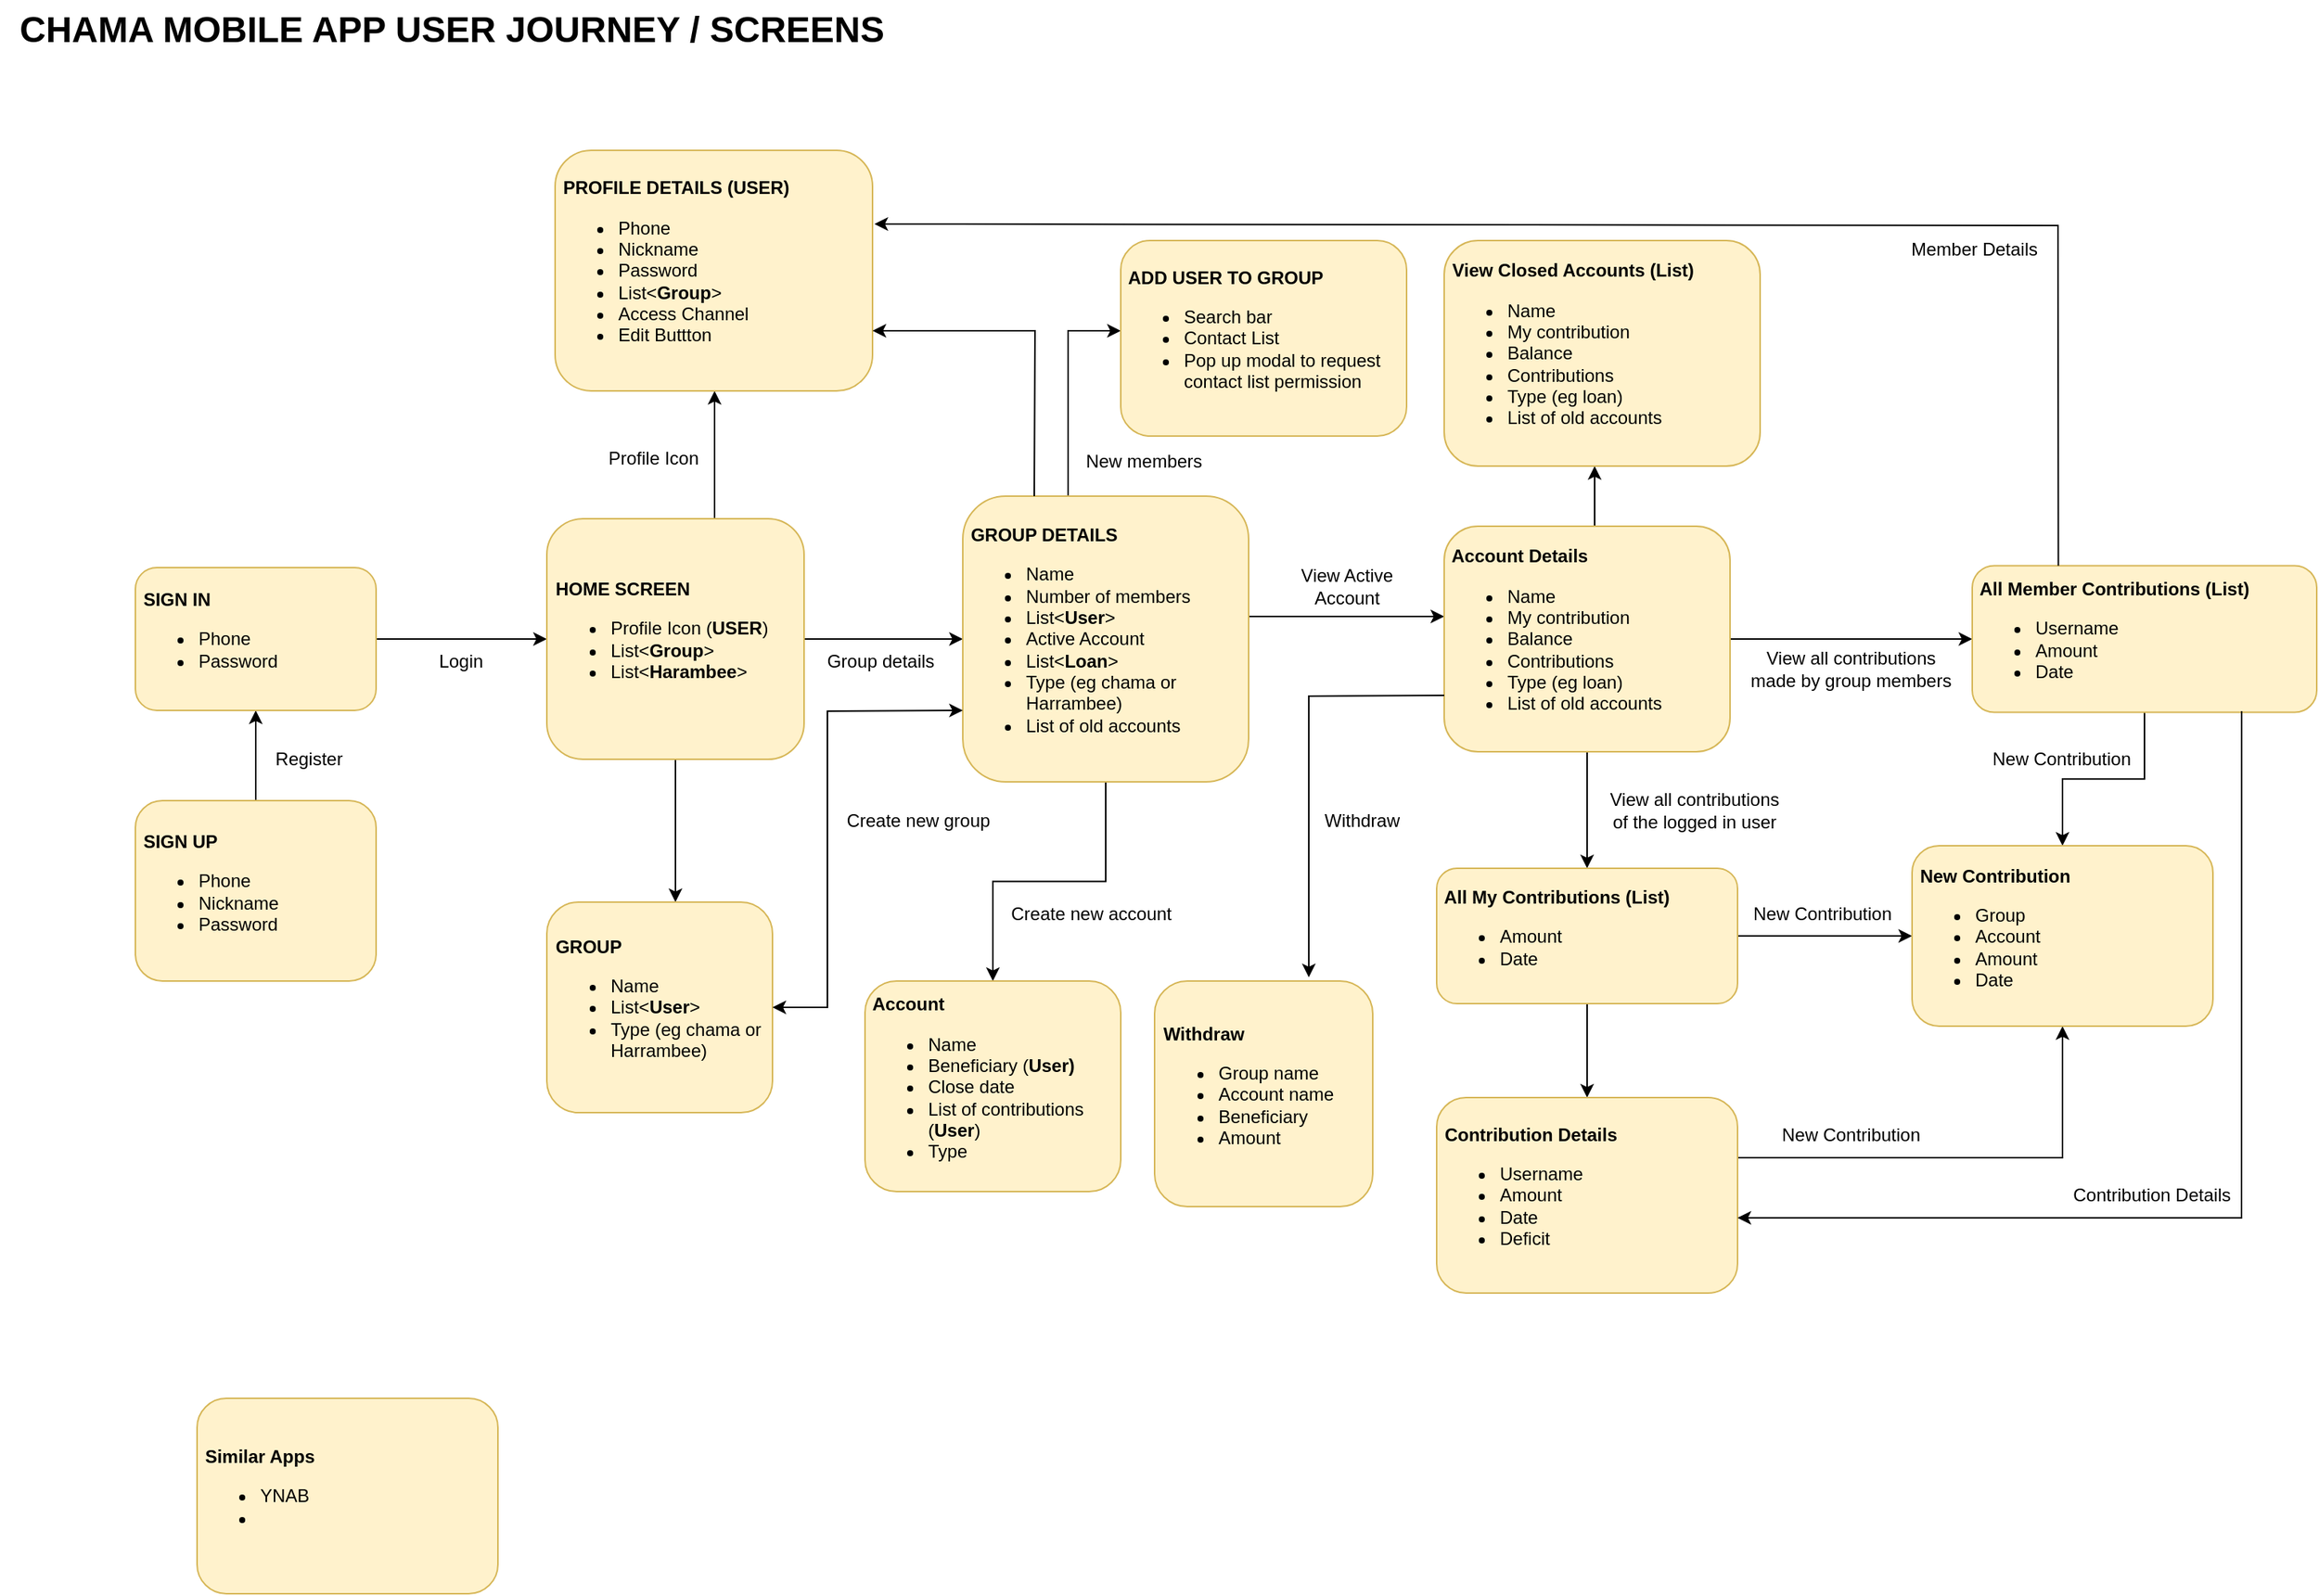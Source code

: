 <mxfile version="20.6.0" type="github">
  <diagram id="2BV5uHt9QHshFsC0gMmc" name="Page-1">
    <mxGraphModel dx="2407" dy="2196" grid="1" gridSize="10" guides="1" tooltips="1" connect="1" arrows="1" fold="1" page="1" pageScale="1" pageWidth="827" pageHeight="1169" math="0" shadow="0">
      <root>
        <mxCell id="0" />
        <mxCell id="1" parent="0" />
        <mxCell id="yJLdBiX0lWPD7A1_0H__-3" value="" style="edgeStyle=orthogonalEdgeStyle;rounded=0;orthogonalLoop=1;jettySize=auto;html=1;" edge="1" parent="1" source="yJLdBiX0lWPD7A1_0H__-1" target="yJLdBiX0lWPD7A1_0H__-2">
          <mxGeometry relative="1" as="geometry" />
        </mxCell>
        <mxCell id="yJLdBiX0lWPD7A1_0H__-24" value="" style="edgeStyle=orthogonalEdgeStyle;rounded=0;orthogonalLoop=1;jettySize=auto;html=1;fontSize=18;entryX=0.5;entryY=1;entryDx=0;entryDy=0;exitX=0.5;exitY=0;exitDx=0;exitDy=0;" edge="1" parent="1" source="yJLdBiX0lWPD7A1_0H__-23" target="yJLdBiX0lWPD7A1_0H__-1">
          <mxGeometry relative="1" as="geometry">
            <mxPoint x="140" y="522.5" as="sourcePoint" />
            <mxPoint x="90" y="472.5" as="targetPoint" />
          </mxGeometry>
        </mxCell>
        <mxCell id="yJLdBiX0lWPD7A1_0H__-1" value="&lt;blockquote style=&quot;margin: 0 0 0 40px; border: none; padding: 0px;&quot;&gt;&lt;/blockquote&gt;&lt;blockquote style=&quot;margin: 0 0 0 40px; border: none; padding: 0px;&quot;&gt;&lt;/blockquote&gt;&lt;b&gt;&lt;span style=&quot;white-space: pre;&quot;&gt;	SIGN IN&lt;/span&gt;&lt;br&gt;&lt;/b&gt;&lt;ul&gt;&lt;li&gt;Phone&lt;br&gt;&lt;/li&gt;&lt;li&gt;Password&lt;/li&gt;&lt;/ul&gt;&lt;blockquote style=&quot;margin: 0 0 0 40px; border: none; padding: 0px;&quot;&gt;&lt;/blockquote&gt;&lt;blockquote style=&quot;margin: 0 0 0 40px; border: none; padding: 0px;&quot;&gt;&lt;/blockquote&gt;&lt;blockquote style=&quot;margin: 0 0 0 40px; border: none; padding: 0px;&quot;&gt;&lt;/blockquote&gt;&lt;blockquote style=&quot;margin: 0 0 0 40px; border: none; padding: 0px;&quot;&gt;&lt;/blockquote&gt;" style="rounded=1;whiteSpace=wrap;html=1;align=left;fillColor=#fff2cc;strokeColor=#d6b656;" vertex="1" parent="1">
          <mxGeometry x="60" y="277.5" width="160" height="95" as="geometry" />
        </mxCell>
        <mxCell id="yJLdBiX0lWPD7A1_0H__-8" value="" style="edgeStyle=orthogonalEdgeStyle;rounded=0;orthogonalLoop=1;jettySize=auto;html=1;fontSize=18;" edge="1" parent="1" source="yJLdBiX0lWPD7A1_0H__-2" target="yJLdBiX0lWPD7A1_0H__-7">
          <mxGeometry relative="1" as="geometry" />
        </mxCell>
        <mxCell id="yJLdBiX0lWPD7A1_0H__-11" value="" style="edgeStyle=orthogonalEdgeStyle;rounded=0;orthogonalLoop=1;jettySize=auto;html=1;fontSize=18;" edge="1" parent="1" source="yJLdBiX0lWPD7A1_0H__-2" target="yJLdBiX0lWPD7A1_0H__-10">
          <mxGeometry relative="1" as="geometry">
            <Array as="points">
              <mxPoint x="410" y="500" />
              <mxPoint x="410" y="500" />
            </Array>
          </mxGeometry>
        </mxCell>
        <mxCell id="yJLdBiX0lWPD7A1_0H__-28" value="" style="edgeStyle=orthogonalEdgeStyle;rounded=0;orthogonalLoop=1;jettySize=auto;html=1;fontSize=18;" edge="1" parent="1" source="yJLdBiX0lWPD7A1_0H__-2" target="yJLdBiX0lWPD7A1_0H__-27">
          <mxGeometry relative="1" as="geometry">
            <Array as="points">
              <mxPoint x="445" y="220" />
              <mxPoint x="445" y="220" />
            </Array>
          </mxGeometry>
        </mxCell>
        <mxCell id="yJLdBiX0lWPD7A1_0H__-2" value="&lt;b&gt;&lt;span style=&quot;white-space: pre;&quot;&gt;	&lt;/span&gt;HOME SCREEN&lt;/b&gt;&lt;br&gt;&lt;ul&gt;&lt;li&gt;Profile Icon (&lt;b&gt;USER&lt;/b&gt;)&lt;br&gt;&lt;/li&gt;&lt;li&gt;List&amp;lt;&lt;b&gt;Group&lt;/b&gt;&amp;gt;&lt;br&gt;&lt;/li&gt;&lt;li&gt;List&amp;lt;&lt;b&gt;Harambee&lt;/b&gt;&amp;gt;&lt;br&gt;&lt;/li&gt;&lt;/ul&gt;" style="whiteSpace=wrap;html=1;align=left;rounded=1;fillColor=#fff2cc;strokeColor=#d6b656;" vertex="1" parent="1">
          <mxGeometry x="333.5" y="245" width="171" height="160" as="geometry" />
        </mxCell>
        <mxCell id="yJLdBiX0lWPD7A1_0H__-5" value="Login" style="text;html=1;resizable=0;autosize=1;align=center;verticalAlign=middle;points=[];fillColor=none;strokeColor=none;rounded=0;" vertex="1" parent="1">
          <mxGeometry x="251" y="324.5" width="50" height="30" as="geometry" />
        </mxCell>
        <mxCell id="yJLdBiX0lWPD7A1_0H__-6" value="&lt;b&gt;&lt;font style=&quot;font-size: 24px;&quot;&gt;CHAMA MOBILE APP USER JOURNEY / SCREENS&lt;/font&gt;&lt;/b&gt;" style="text;html=1;resizable=0;autosize=1;align=center;verticalAlign=middle;points=[];fillColor=none;strokeColor=none;rounded=0;" vertex="1" parent="1">
          <mxGeometry x="-30" y="-100" width="600" height="40" as="geometry" />
        </mxCell>
        <mxCell id="yJLdBiX0lWPD7A1_0H__-14" value="" style="edgeStyle=orthogonalEdgeStyle;rounded=0;orthogonalLoop=1;jettySize=auto;html=1;fontSize=18;" edge="1" parent="1" source="yJLdBiX0lWPD7A1_0H__-7" target="yJLdBiX0lWPD7A1_0H__-13">
          <mxGeometry relative="1" as="geometry" />
        </mxCell>
        <mxCell id="yJLdBiX0lWPD7A1_0H__-20" value="" style="edgeStyle=orthogonalEdgeStyle;rounded=0;orthogonalLoop=1;jettySize=auto;html=1;fontSize=18;" edge="1" parent="1" source="yJLdBiX0lWPD7A1_0H__-7" target="yJLdBiX0lWPD7A1_0H__-19">
          <mxGeometry relative="1" as="geometry">
            <Array as="points">
              <mxPoint x="680" y="120" />
            </Array>
          </mxGeometry>
        </mxCell>
        <mxCell id="yJLdBiX0lWPD7A1_0H__-32" value="" style="edgeStyle=orthogonalEdgeStyle;rounded=0;orthogonalLoop=1;jettySize=auto;html=1;fontSize=18;" edge="1" parent="1" source="yJLdBiX0lWPD7A1_0H__-7" target="yJLdBiX0lWPD7A1_0H__-31">
          <mxGeometry relative="1" as="geometry">
            <Array as="points">
              <mxPoint x="830" y="310" />
              <mxPoint x="830" y="310" />
            </Array>
          </mxGeometry>
        </mxCell>
        <mxCell id="yJLdBiX0lWPD7A1_0H__-7" value="&lt;b&gt;&lt;span style=&quot;white-space: pre;&quot;&gt;	&lt;/span&gt;GROUP DETAILS&lt;/b&gt;&lt;br&gt;&lt;ul&gt;&lt;li&gt;Name&lt;br&gt;&lt;/li&gt;&lt;li&gt;Number of members&lt;/li&gt;&lt;li&gt;List&amp;lt;&lt;b&gt;User&lt;/b&gt;&amp;gt;&amp;nbsp;&lt;br&gt;&lt;/li&gt;&lt;li&gt;Active Account&lt;br&gt;&lt;/li&gt;&lt;li&gt;List&amp;lt;&lt;b&gt;Loan&lt;/b&gt;&amp;gt;&lt;br&gt;&lt;/li&gt;&lt;li&gt;Type (eg chama or Harrambee)&lt;br&gt;&lt;/li&gt;&lt;li&gt;List of old accounts&lt;/li&gt;&lt;/ul&gt;" style="whiteSpace=wrap;html=1;align=left;rounded=1;fillColor=#fff2cc;strokeColor=#d6b656;" vertex="1" parent="1">
          <mxGeometry x="610" y="230" width="190" height="190" as="geometry" />
        </mxCell>
        <mxCell id="yJLdBiX0lWPD7A1_0H__-9" value="Group details" style="text;html=1;resizable=0;autosize=1;align=center;verticalAlign=middle;points=[];fillColor=none;strokeColor=none;rounded=0;" vertex="1" parent="1">
          <mxGeometry x="510" y="324.5" width="90" height="30" as="geometry" />
        </mxCell>
        <mxCell id="yJLdBiX0lWPD7A1_0H__-10" value="&lt;b&gt;&lt;span style=&quot;white-space: pre;&quot;&gt;	&lt;/span&gt;GROUP&lt;/b&gt;&lt;br&gt;&lt;ul&gt;&lt;li&gt;Name&lt;br&gt;&lt;/li&gt;&lt;li&gt;List&amp;lt;&lt;b&gt;User&lt;/b&gt;&amp;gt;&amp;nbsp;&lt;/li&gt;&lt;li&gt;Type (eg chama or Harrambee)&lt;br&gt;&lt;/li&gt;&lt;/ul&gt;" style="whiteSpace=wrap;html=1;align=left;rounded=1;fillColor=#fff2cc;strokeColor=#d6b656;" vertex="1" parent="1">
          <mxGeometry x="333.5" y="500" width="150" height="140" as="geometry" />
        </mxCell>
        <mxCell id="yJLdBiX0lWPD7A1_0H__-12" value="Create new group" style="text;html=1;resizable=0;autosize=1;align=center;verticalAlign=middle;points=[];fillColor=none;strokeColor=none;rounded=0;" vertex="1" parent="1">
          <mxGeometry x="520" y="430.5" width="120" height="30" as="geometry" />
        </mxCell>
        <mxCell id="yJLdBiX0lWPD7A1_0H__-13" value="&lt;b&gt;&lt;span style=&quot;white-space: pre;&quot;&gt;	Account&lt;/span&gt;&lt;/b&gt;&lt;br&gt;&lt;ul&gt;&lt;li&gt;Name&lt;br&gt;&lt;/li&gt;&lt;li&gt;Beneficiary (&lt;b&gt;User)&lt;/b&gt;&amp;nbsp;&lt;/li&gt;&lt;li&gt;Close date&lt;/li&gt;&lt;li&gt;List of contributions (&lt;b&gt;User&lt;/b&gt;)&lt;/li&gt;&lt;li&gt;Type&lt;/li&gt;&lt;/ul&gt;" style="whiteSpace=wrap;html=1;align=left;rounded=1;fillColor=#fff2cc;strokeColor=#d6b656;" vertex="1" parent="1">
          <mxGeometry x="545" y="552.5" width="170" height="140" as="geometry" />
        </mxCell>
        <mxCell id="yJLdBiX0lWPD7A1_0H__-15" value="Create new account" style="text;html=1;resizable=0;autosize=1;align=center;verticalAlign=middle;points=[];fillColor=none;strokeColor=none;rounded=0;" vertex="1" parent="1">
          <mxGeometry x="630" y="492.5" width="130" height="30" as="geometry" />
        </mxCell>
        <mxCell id="yJLdBiX0lWPD7A1_0H__-19" value="&lt;b&gt;&lt;span style=&quot;white-space: pre;&quot;&gt;	ADD USER TO GROUP&lt;br&gt;&lt;/span&gt;&lt;/b&gt;&lt;ul&gt;&lt;li&gt;Search bar&lt;/li&gt;&lt;li&gt;Contact List&amp;nbsp;&lt;br&gt;&lt;/li&gt;&lt;li&gt;Pop up modal to request contact list permission&lt;/li&gt;&lt;/ul&gt;" style="whiteSpace=wrap;html=1;align=left;rounded=1;fillColor=#fff2cc;strokeColor=#d6b656;" vertex="1" parent="1">
          <mxGeometry x="715" y="60" width="190" height="130" as="geometry" />
        </mxCell>
        <mxCell id="yJLdBiX0lWPD7A1_0H__-21" value="New members" style="text;html=1;resizable=0;autosize=1;align=center;verticalAlign=middle;points=[];fillColor=none;strokeColor=none;rounded=0;" vertex="1" parent="1">
          <mxGeometry x="680" y="192" width="100" height="30" as="geometry" />
        </mxCell>
        <mxCell id="yJLdBiX0lWPD7A1_0H__-23" value="&lt;blockquote style=&quot;margin: 0 0 0 40px; border: none; padding: 0px;&quot;&gt;&lt;/blockquote&gt;&lt;blockquote style=&quot;margin: 0 0 0 40px; border: none; padding: 0px;&quot;&gt;&lt;/blockquote&gt;&lt;b&gt;&lt;span style=&quot;white-space: pre;&quot;&gt;	SIGN UP&lt;/span&gt;&lt;br&gt;&lt;/b&gt;&lt;ul&gt;&lt;li&gt;Phone&lt;br&gt;&lt;/li&gt;&lt;li&gt;Nickname&lt;br&gt;&lt;/li&gt;&lt;li&gt;Password&lt;/li&gt;&lt;/ul&gt;&lt;blockquote style=&quot;margin: 0 0 0 40px; border: none; padding: 0px;&quot;&gt;&lt;/blockquote&gt;&lt;blockquote style=&quot;margin: 0 0 0 40px; border: none; padding: 0px;&quot;&gt;&lt;/blockquote&gt;&lt;blockquote style=&quot;margin: 0 0 0 40px; border: none; padding: 0px;&quot;&gt;&lt;/blockquote&gt;&lt;blockquote style=&quot;margin: 0 0 0 40px; border: none; padding: 0px;&quot;&gt;&lt;/blockquote&gt;" style="rounded=1;whiteSpace=wrap;html=1;align=left;fillColor=#fff2cc;strokeColor=#d6b656;" vertex="1" parent="1">
          <mxGeometry x="60" y="432.5" width="160" height="120" as="geometry" />
        </mxCell>
        <mxCell id="yJLdBiX0lWPD7A1_0H__-25" value="Register" style="text;html=1;resizable=0;autosize=1;align=center;verticalAlign=middle;points=[];fillColor=none;strokeColor=none;rounded=0;" vertex="1" parent="1">
          <mxGeometry x="140" y="390" width="70" height="30" as="geometry" />
        </mxCell>
        <mxCell id="yJLdBiX0lWPD7A1_0H__-27" value="&lt;blockquote style=&quot;margin: 0 0 0 40px; border: none; padding: 0px;&quot;&gt;&lt;/blockquote&gt;&lt;blockquote style=&quot;margin: 0 0 0 40px; border: none; padding: 0px;&quot;&gt;&lt;/blockquote&gt;&lt;b&gt;&lt;span style=&quot;white-space: pre;&quot;&gt;	PROFILE DETAILS (USER)&lt;/span&gt;&lt;br&gt;&lt;/b&gt;&lt;ul&gt;&lt;li&gt;Phone&lt;br&gt;&lt;/li&gt;&lt;li&gt;Nickname&lt;br&gt;&lt;/li&gt;&lt;li&gt;Password&lt;/li&gt;&lt;li&gt;List&amp;lt;&lt;b&gt;Group&lt;/b&gt;&amp;gt;&lt;br&gt;&lt;/li&gt;&lt;li&gt;Access Channel&lt;br&gt;&lt;/li&gt;&lt;li&gt;Edit Buttton&lt;/li&gt;&lt;/ul&gt;&lt;blockquote style=&quot;margin: 0 0 0 40px; border: none; padding: 0px;&quot;&gt;&lt;/blockquote&gt;&lt;blockquote style=&quot;margin: 0 0 0 40px; border: none; padding: 0px;&quot;&gt;&lt;/blockquote&gt;&lt;blockquote style=&quot;margin: 0 0 0 40px; border: none; padding: 0px;&quot;&gt;&lt;/blockquote&gt;&lt;blockquote style=&quot;margin: 0 0 0 40px; border: none; padding: 0px;&quot;&gt;&lt;/blockquote&gt;" style="rounded=1;whiteSpace=wrap;html=1;align=left;fillColor=#fff2cc;strokeColor=#d6b656;" vertex="1" parent="1">
          <mxGeometry x="339" width="211" height="160" as="geometry" />
        </mxCell>
        <mxCell id="yJLdBiX0lWPD7A1_0H__-30" value="Profile Icon" style="text;html=1;resizable=0;autosize=1;align=center;verticalAlign=middle;points=[];fillColor=none;strokeColor=none;rounded=0;" vertex="1" parent="1">
          <mxGeometry x="364" y="190" width="80" height="30" as="geometry" />
        </mxCell>
        <mxCell id="yJLdBiX0lWPD7A1_0H__-37" value="" style="edgeStyle=orthogonalEdgeStyle;rounded=0;orthogonalLoop=1;jettySize=auto;html=1;fontSize=18;" edge="1" parent="1" source="yJLdBiX0lWPD7A1_0H__-31" target="yJLdBiX0lWPD7A1_0H__-36">
          <mxGeometry relative="1" as="geometry" />
        </mxCell>
        <mxCell id="yJLdBiX0lWPD7A1_0H__-40" value="" style="edgeStyle=orthogonalEdgeStyle;rounded=0;orthogonalLoop=1;jettySize=auto;html=1;fontSize=18;" edge="1" parent="1" source="yJLdBiX0lWPD7A1_0H__-31" target="yJLdBiX0lWPD7A1_0H__-39">
          <mxGeometry relative="1" as="geometry" />
        </mxCell>
        <mxCell id="yJLdBiX0lWPD7A1_0H__-62" value="" style="edgeStyle=orthogonalEdgeStyle;rounded=0;orthogonalLoop=1;jettySize=auto;html=1;fontSize=24;" edge="1" parent="1" source="yJLdBiX0lWPD7A1_0H__-31" target="yJLdBiX0lWPD7A1_0H__-61">
          <mxGeometry relative="1" as="geometry">
            <Array as="points">
              <mxPoint x="1030" y="240" />
              <mxPoint x="1030" y="240" />
            </Array>
          </mxGeometry>
        </mxCell>
        <mxCell id="yJLdBiX0lWPD7A1_0H__-31" value="&lt;b&gt;&lt;span style=&quot;white-space: pre;&quot;&gt;	Account Details&lt;/span&gt;&lt;/b&gt;&lt;br&gt;&lt;ul&gt;&lt;li&gt;Name&lt;br&gt;&lt;/li&gt;&lt;li&gt;My contribution&lt;/li&gt;&lt;li&gt;Balance&lt;/li&gt;&lt;li&gt;Contributions&amp;nbsp;&lt;/li&gt;&lt;li&gt;Type (eg loan)&lt;br&gt;&lt;/li&gt;&lt;li&gt;List of old accounts&lt;/li&gt;&lt;/ul&gt;" style="whiteSpace=wrap;html=1;align=left;rounded=1;fillColor=#fff2cc;strokeColor=#d6b656;" vertex="1" parent="1">
          <mxGeometry x="930" y="250" width="190" height="150" as="geometry" />
        </mxCell>
        <mxCell id="yJLdBiX0lWPD7A1_0H__-34" value="" style="endArrow=classic;startArrow=classic;html=1;rounded=0;fontSize=18;entryX=0;entryY=0.75;entryDx=0;entryDy=0;" edge="1" parent="1" source="yJLdBiX0lWPD7A1_0H__-10" target="yJLdBiX0lWPD7A1_0H__-7">
          <mxGeometry width="50" height="50" relative="1" as="geometry">
            <mxPoint x="483.5" y="570" as="sourcePoint" />
            <mxPoint x="533.5" y="520" as="targetPoint" />
            <Array as="points">
              <mxPoint x="520" y="570" />
              <mxPoint x="520" y="373" />
            </Array>
          </mxGeometry>
        </mxCell>
        <mxCell id="yJLdBiX0lWPD7A1_0H__-35" value="View Active &lt;br&gt;Account" style="text;html=1;resizable=0;autosize=1;align=center;verticalAlign=middle;points=[];fillColor=none;strokeColor=none;rounded=0;" vertex="1" parent="1">
          <mxGeometry x="820" y="270" width="90" height="40" as="geometry" />
        </mxCell>
        <mxCell id="yJLdBiX0lWPD7A1_0H__-48" style="edgeStyle=orthogonalEdgeStyle;rounded=0;orthogonalLoop=1;jettySize=auto;html=1;entryX=0.5;entryY=0;entryDx=0;entryDy=0;fontSize=18;" edge="1" parent="1" source="yJLdBiX0lWPD7A1_0H__-36" target="yJLdBiX0lWPD7A1_0H__-43">
          <mxGeometry relative="1" as="geometry" />
        </mxCell>
        <mxCell id="yJLdBiX0lWPD7A1_0H__-36" value="&lt;b&gt;&lt;span style=&quot;white-space: pre;&quot;&gt;	All Member Contributions (List)&lt;/span&gt;&lt;/b&gt;&lt;br&gt;&lt;ul&gt;&lt;li&gt;Username&lt;/li&gt;&lt;li&gt;Amount&lt;/li&gt;&lt;li&gt;Date&lt;/li&gt;&lt;/ul&gt;" style="whiteSpace=wrap;html=1;align=left;rounded=1;fillColor=#fff2cc;strokeColor=#d6b656;" vertex="1" parent="1">
          <mxGeometry x="1281" y="276.25" width="229" height="97.5" as="geometry" />
        </mxCell>
        <mxCell id="yJLdBiX0lWPD7A1_0H__-38" value="View all contributions&lt;br&gt;made by group members" style="text;html=1;resizable=0;autosize=1;align=center;verticalAlign=middle;points=[];fillColor=none;strokeColor=none;rounded=0;" vertex="1" parent="1">
          <mxGeometry x="1120" y="324.5" width="160" height="40" as="geometry" />
        </mxCell>
        <mxCell id="yJLdBiX0lWPD7A1_0H__-42" value="" style="edgeStyle=orthogonalEdgeStyle;rounded=0;orthogonalLoop=1;jettySize=auto;html=1;fontSize=18;" edge="1" parent="1" source="yJLdBiX0lWPD7A1_0H__-39" target="yJLdBiX0lWPD7A1_0H__-41">
          <mxGeometry relative="1" as="geometry" />
        </mxCell>
        <mxCell id="yJLdBiX0lWPD7A1_0H__-44" value="" style="edgeStyle=orthogonalEdgeStyle;rounded=0;orthogonalLoop=1;jettySize=auto;html=1;fontSize=18;" edge="1" parent="1" source="yJLdBiX0lWPD7A1_0H__-39" target="yJLdBiX0lWPD7A1_0H__-43">
          <mxGeometry relative="1" as="geometry" />
        </mxCell>
        <mxCell id="yJLdBiX0lWPD7A1_0H__-39" value="&lt;span style=&quot;&quot;&gt;&lt;b&gt;	&lt;span style=&quot;white-space: pre;&quot;&gt;	&lt;/span&gt;All My Contributions (List)&lt;br&gt;&lt;/b&gt;&lt;/span&gt;&lt;ul&gt;&lt;li&gt;Amount&lt;/li&gt;&lt;li&gt;Date&lt;/li&gt;&lt;/ul&gt;" style="whiteSpace=wrap;html=1;align=left;rounded=1;fillColor=#fff2cc;strokeColor=#d6b656;" vertex="1" parent="1">
          <mxGeometry x="925" y="477.5" width="200" height="90" as="geometry" />
        </mxCell>
        <mxCell id="yJLdBiX0lWPD7A1_0H__-45" style="edgeStyle=orthogonalEdgeStyle;rounded=0;orthogonalLoop=1;jettySize=auto;html=1;fontSize=18;" edge="1" parent="1" source="yJLdBiX0lWPD7A1_0H__-41" target="yJLdBiX0lWPD7A1_0H__-43">
          <mxGeometry relative="1" as="geometry">
            <Array as="points">
              <mxPoint x="1341" y="670" />
            </Array>
          </mxGeometry>
        </mxCell>
        <mxCell id="yJLdBiX0lWPD7A1_0H__-41" value="&lt;span style=&quot;&quot;&gt;&lt;b&gt;	&lt;span style=&quot;white-space: pre;&quot;&gt;	Contribution Details&lt;/span&gt;&lt;br&gt;&lt;/b&gt;&lt;/span&gt;&lt;ul&gt;&lt;li&gt;Username&lt;/li&gt;&lt;li&gt;Amount&lt;/li&gt;&lt;li&gt;Date&lt;/li&gt;&lt;li&gt;Deficit&lt;/li&gt;&lt;/ul&gt;" style="whiteSpace=wrap;html=1;align=left;rounded=1;fillColor=#fff2cc;strokeColor=#d6b656;" vertex="1" parent="1">
          <mxGeometry x="925" y="630" width="200" height="130" as="geometry" />
        </mxCell>
        <mxCell id="yJLdBiX0lWPD7A1_0H__-43" value="&lt;span style=&quot;&quot;&gt;&lt;b&gt;	&lt;span style=&quot;white-space: pre;&quot;&gt;	New Contribution&lt;/span&gt;&lt;br&gt;&lt;/b&gt;&lt;/span&gt;&lt;ul&gt;&lt;li&gt;Group&lt;/li&gt;&lt;li&gt;Account&lt;/li&gt;&lt;li&gt;Amount&lt;/li&gt;&lt;li&gt;Date&lt;/li&gt;&lt;/ul&gt;" style="whiteSpace=wrap;html=1;align=left;rounded=1;fillColor=#fff2cc;strokeColor=#d6b656;" vertex="1" parent="1">
          <mxGeometry x="1241" y="462.5" width="200" height="120" as="geometry" />
        </mxCell>
        <mxCell id="yJLdBiX0lWPD7A1_0H__-49" value="New Contribution" style="text;html=1;resizable=0;autosize=1;align=center;verticalAlign=middle;points=[];fillColor=none;strokeColor=none;rounded=0;" vertex="1" parent="1">
          <mxGeometry x="1140" y="640" width="120" height="30" as="geometry" />
        </mxCell>
        <mxCell id="yJLdBiX0lWPD7A1_0H__-50" value="New Contribution" style="text;html=1;resizable=0;autosize=1;align=center;verticalAlign=middle;points=[];fillColor=none;strokeColor=none;rounded=0;" vertex="1" parent="1">
          <mxGeometry x="1121" y="492.5" width="120" height="30" as="geometry" />
        </mxCell>
        <mxCell id="yJLdBiX0lWPD7A1_0H__-51" value="New Contribution" style="text;html=1;resizable=0;autosize=1;align=center;verticalAlign=middle;points=[];fillColor=none;strokeColor=none;rounded=0;" vertex="1" parent="1">
          <mxGeometry x="1280" y="390" width="120" height="30" as="geometry" />
        </mxCell>
        <mxCell id="yJLdBiX0lWPD7A1_0H__-52" value="View all contributions&lt;br&gt;of the logged in user" style="text;html=1;resizable=0;autosize=1;align=center;verticalAlign=middle;points=[];fillColor=none;strokeColor=none;rounded=0;" vertex="1" parent="1">
          <mxGeometry x="1026" y="419" width="140" height="40" as="geometry" />
        </mxCell>
        <mxCell id="yJLdBiX0lWPD7A1_0H__-56" value="" style="endArrow=classic;html=1;rounded=0;fontSize=18;entryX=1;entryY=0.615;entryDx=0;entryDy=0;entryPerimeter=0;exitX=0.782;exitY=0.992;exitDx=0;exitDy=0;exitPerimeter=0;" edge="1" parent="1" source="yJLdBiX0lWPD7A1_0H__-36" target="yJLdBiX0lWPD7A1_0H__-41">
          <mxGeometry width="50" height="50" relative="1" as="geometry">
            <mxPoint x="1460" y="380" as="sourcePoint" />
            <mxPoint x="1200" y="880" as="targetPoint" />
            <Array as="points">
              <mxPoint x="1460" y="710" />
            </Array>
          </mxGeometry>
        </mxCell>
        <mxCell id="yJLdBiX0lWPD7A1_0H__-57" value="" style="endArrow=classic;html=1;rounded=0;fontSize=18;exitX=0.25;exitY=0;exitDx=0;exitDy=0;entryX=1.006;entryY=0.306;entryDx=0;entryDy=0;entryPerimeter=0;" edge="1" parent="1" source="yJLdBiX0lWPD7A1_0H__-36" target="yJLdBiX0lWPD7A1_0H__-27">
          <mxGeometry width="50" height="50" relative="1" as="geometry">
            <mxPoint x="1290" y="100" as="sourcePoint" />
            <mxPoint x="1340" y="50" as="targetPoint" />
            <Array as="points">
              <mxPoint x="1338" y="50" />
            </Array>
          </mxGeometry>
        </mxCell>
        <mxCell id="yJLdBiX0lWPD7A1_0H__-58" value="" style="endArrow=classic;html=1;rounded=0;fontSize=18;entryX=1;entryY=0.75;entryDx=0;entryDy=0;exitX=0.25;exitY=0;exitDx=0;exitDy=0;" edge="1" parent="1" source="yJLdBiX0lWPD7A1_0H__-7" target="yJLdBiX0lWPD7A1_0H__-27">
          <mxGeometry width="50" height="50" relative="1" as="geometry">
            <mxPoint x="580" y="180" as="sourcePoint" />
            <mxPoint x="630" y="130" as="targetPoint" />
            <Array as="points">
              <mxPoint x="658" y="120" />
              <mxPoint x="600" y="120" />
            </Array>
          </mxGeometry>
        </mxCell>
        <mxCell id="yJLdBiX0lWPD7A1_0H__-59" value="Contribution Details" style="text;html=1;resizable=0;autosize=1;align=center;verticalAlign=middle;points=[];fillColor=none;strokeColor=none;rounded=0;" vertex="1" parent="1">
          <mxGeometry x="1335" y="680" width="130" height="30" as="geometry" />
        </mxCell>
        <mxCell id="yJLdBiX0lWPD7A1_0H__-60" value="Member Details" style="text;html=1;resizable=0;autosize=1;align=center;verticalAlign=middle;points=[];fillColor=none;strokeColor=none;rounded=0;" vertex="1" parent="1">
          <mxGeometry x="1227" y="51" width="110" height="30" as="geometry" />
        </mxCell>
        <mxCell id="yJLdBiX0lWPD7A1_0H__-61" value="&lt;b&gt;&lt;span style=&quot;white-space: pre;&quot;&gt;	View Closed Accounts (List)&lt;/span&gt;&lt;/b&gt;&lt;br&gt;&lt;ul&gt;&lt;li&gt;Name&lt;br&gt;&lt;/li&gt;&lt;li&gt;My contribution&lt;/li&gt;&lt;li&gt;Balance&lt;/li&gt;&lt;li&gt;Contributions&amp;nbsp;&lt;/li&gt;&lt;li&gt;Type (eg loan)&lt;br&gt;&lt;/li&gt;&lt;li&gt;List of old accounts&lt;/li&gt;&lt;/ul&gt;" style="whiteSpace=wrap;html=1;align=left;rounded=1;fillColor=#fff2cc;strokeColor=#d6b656;" vertex="1" parent="1">
          <mxGeometry x="930" y="60" width="210" height="150" as="geometry" />
        </mxCell>
        <mxCell id="yJLdBiX0lWPD7A1_0H__-63" value="&lt;span style=&quot;&quot;&gt;&lt;b&gt;	&lt;span style=&quot;white-space: pre;&quot;&gt;	Similar Apps&lt;/span&gt;&lt;br&gt;&lt;/b&gt;&lt;/span&gt;&lt;ul&gt;&lt;li&gt;YNAB&lt;/li&gt;&lt;li&gt;&lt;br&gt;&lt;/li&gt;&lt;/ul&gt;" style="whiteSpace=wrap;html=1;align=left;rounded=1;fillColor=#fff2cc;strokeColor=#d6b656;" vertex="1" parent="1">
          <mxGeometry x="101" y="830" width="200" height="130" as="geometry" />
        </mxCell>
        <mxCell id="yJLdBiX0lWPD7A1_0H__-64" value="&lt;b&gt;&lt;span style=&quot;white-space: pre;&quot;&gt;	Withdraw&lt;/span&gt;&lt;/b&gt;&lt;br&gt;&lt;ul&gt;&lt;li&gt;Group name&lt;/li&gt;&lt;li&gt;Account name&lt;/li&gt;&lt;li&gt;Beneficiary&lt;/li&gt;&lt;li&gt;Amount&lt;/li&gt;&lt;/ul&gt;" style="whiteSpace=wrap;html=1;align=left;rounded=1;fillColor=#fff2cc;strokeColor=#d6b656;" vertex="1" parent="1">
          <mxGeometry x="737.5" y="552.5" width="145" height="150" as="geometry" />
        </mxCell>
        <mxCell id="yJLdBiX0lWPD7A1_0H__-65" value="" style="endArrow=classic;html=1;rounded=0;fontSize=24;exitX=0;exitY=0.75;exitDx=0;exitDy=0;" edge="1" parent="1" source="yJLdBiX0lWPD7A1_0H__-31">
          <mxGeometry width="50" height="50" relative="1" as="geometry">
            <mxPoint x="900" y="420" as="sourcePoint" />
            <mxPoint x="840" y="550" as="targetPoint" />
            <Array as="points">
              <mxPoint x="840" y="363" />
            </Array>
          </mxGeometry>
        </mxCell>
        <mxCell id="yJLdBiX0lWPD7A1_0H__-66" value="Withdraw" style="text;html=1;resizable=0;autosize=1;align=center;verticalAlign=middle;points=[];fillColor=none;strokeColor=none;rounded=0;" vertex="1" parent="1">
          <mxGeometry x="840" y="430.5" width="70" height="30" as="geometry" />
        </mxCell>
      </root>
    </mxGraphModel>
  </diagram>
</mxfile>
